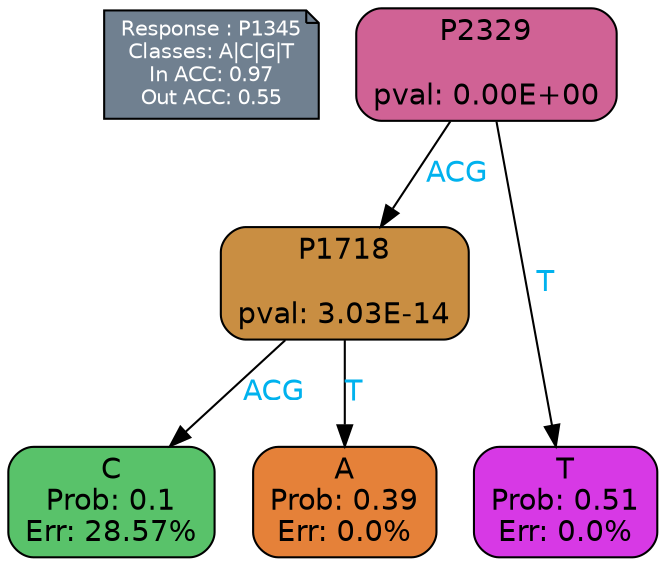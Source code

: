 digraph Tree {
node [shape=box, style="filled, rounded", color="black", fontname=helvetica] ;
graph [ranksep=equally, splines=polylines, bgcolor=transparent, dpi=600] ;
edge [fontname=helvetica] ;
LEGEND [label="Response : P1345
Classes: A|C|G|T
In ACC: 0.97
Out ACC: 0.55
",shape=note,align=left,style=filled,fillcolor="slategray",fontcolor="white",fontsize=10];1 [label="P2329

pval: 0.00E+00", fillcolor="#d06295"] ;
2 [label="P1718

pval: 3.03E-14", fillcolor="#c98e42"] ;
3 [label="C
Prob: 0.1
Err: 28.57%", fillcolor="#59c26a"] ;
4 [label="A
Prob: 0.39
Err: 0.0%", fillcolor="#e58139"] ;
5 [label="T
Prob: 0.51
Err: 0.0%", fillcolor="#d739e5"] ;
1 -> 2 [label="ACG",fontcolor=deepskyblue2] ;
1 -> 5 [label="T",fontcolor=deepskyblue2] ;
2 -> 3 [label="ACG",fontcolor=deepskyblue2] ;
2 -> 4 [label="T",fontcolor=deepskyblue2] ;
{rank = same; 3;4;5;}{rank = same; LEGEND;1;}}